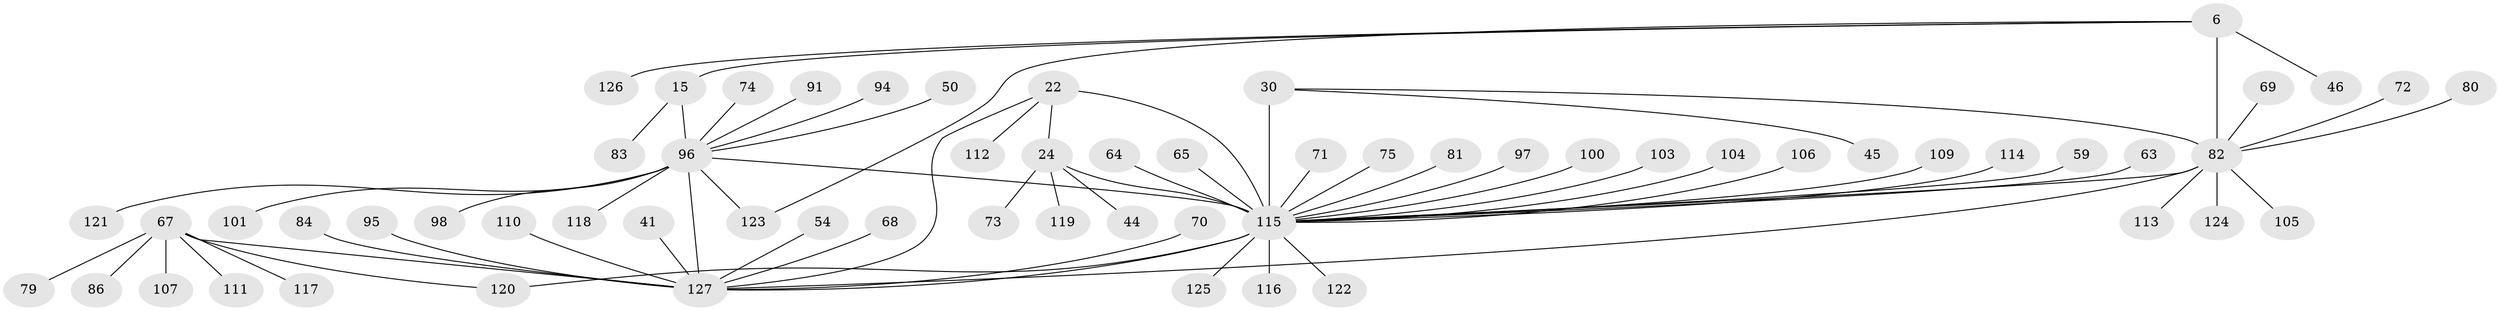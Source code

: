 // original degree distribution, {7: 0.03937007874015748, 11: 0.03937007874015748, 9: 0.03937007874015748, 8: 0.023622047244094488, 12: 0.015748031496062992, 10: 0.023622047244094488, 14: 0.007874015748031496, 6: 0.047244094488188976, 1: 0.5748031496062992, 4: 0.007874015748031496, 2: 0.14960629921259844, 3: 0.031496062992125984}
// Generated by graph-tools (version 1.1) at 2025/54/03/09/25 04:54:51]
// undirected, 63 vertices, 70 edges
graph export_dot {
graph [start="1"]
  node [color=gray90,style=filled];
  6 [super="+1"];
  15 [super="+13"];
  22 [super="+20"];
  24 [super="+19"];
  30 [super="+29"];
  41;
  44;
  45;
  46;
  50;
  54 [super="+36"];
  59;
  63;
  64;
  65;
  67 [super="+11+37+10+40+49+61+62"];
  68;
  69;
  70;
  71;
  72;
  73;
  74;
  75 [super="+42"];
  79;
  80;
  81;
  82 [super="+5+4+31+39+48+53+57"];
  83 [super="+55"];
  84;
  86;
  91 [super="+88"];
  94;
  95 [super="+92"];
  96 [super="+32+18+93+38+47"];
  97;
  98;
  100;
  101;
  103;
  104;
  105;
  106;
  107;
  109;
  110 [super="+102"];
  111;
  112;
  113;
  114 [super="+51"];
  115 [super="+77+52+56+60+90"];
  116 [super="+76"];
  117;
  118;
  119;
  120;
  121;
  122;
  123;
  124;
  125 [super="+108"];
  126 [super="+58"];
  127 [super="+34+85+12+33"];
  6 -- 46;
  6 -- 123;
  6 -- 15;
  6 -- 126;
  6 -- 82 [weight=8];
  15 -- 83;
  15 -- 96 [weight=8];
  22 -- 24 [weight=4];
  22 -- 112;
  22 -- 127;
  22 -- 115 [weight=4];
  24 -- 44;
  24 -- 73;
  24 -- 119;
  24 -- 115 [weight=6];
  30 -- 45;
  30 -- 82;
  30 -- 115 [weight=8];
  41 -- 127;
  50 -- 96;
  54 -- 127;
  59 -- 115;
  63 -- 115;
  64 -- 115;
  65 -- 115;
  67 -- 107;
  67 -- 111;
  67 -- 86;
  67 -- 127 [weight=8];
  67 -- 117;
  67 -- 120;
  67 -- 79;
  68 -- 127;
  69 -- 82;
  70 -- 127;
  71 -- 115;
  72 -- 82;
  74 -- 96;
  75 -- 115;
  80 -- 82;
  81 -- 115;
  82 -- 127 [weight=2];
  82 -- 105;
  82 -- 113;
  82 -- 115 [weight=3];
  82 -- 124;
  84 -- 127;
  91 -- 96;
  94 -- 96;
  95 -- 127;
  96 -- 98;
  96 -- 123;
  96 -- 115 [weight=3];
  96 -- 101;
  96 -- 118;
  96 -- 121;
  96 -- 127 [weight=3];
  97 -- 115;
  100 -- 115;
  103 -- 115;
  104 -- 115;
  106 -- 115;
  109 -- 115;
  110 -- 127;
  114 -- 115;
  115 -- 127 [weight=4];
  115 -- 116;
  115 -- 122;
  115 -- 125;
  115 -- 120;
}
